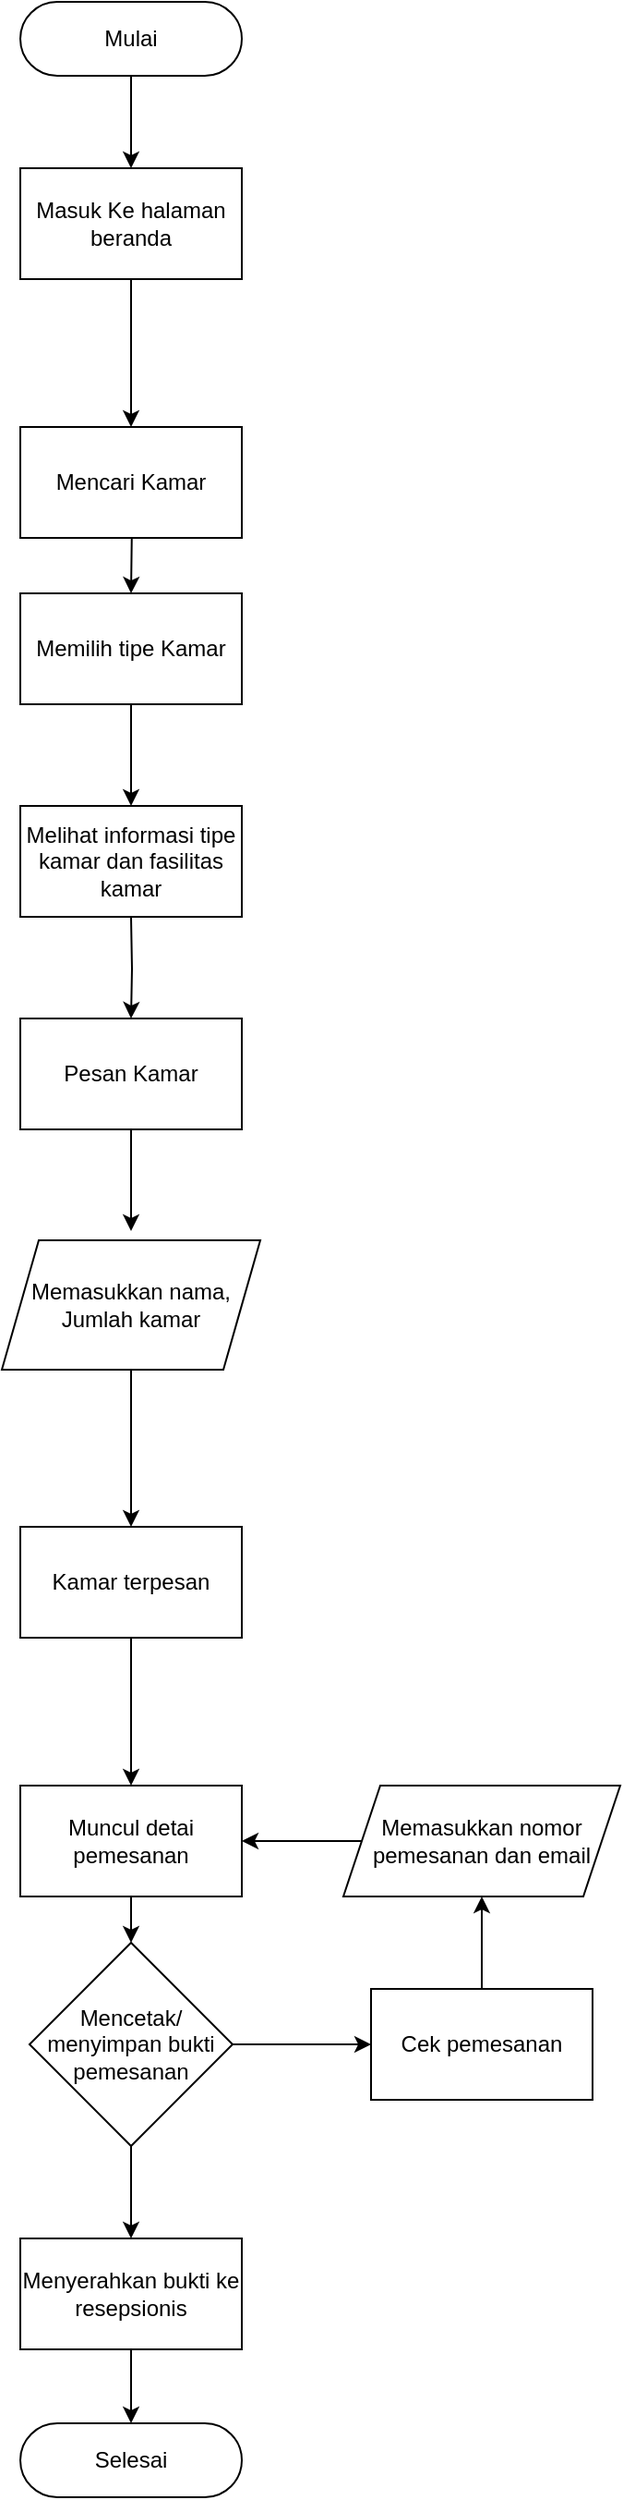 <mxfile version="20.8.5" type="github">
  <diagram id="C5RBs43oDa-KdzZeNtuy" name="Page-1">
    <mxGraphModel dx="910" dy="461" grid="1" gridSize="10" guides="1" tooltips="1" connect="1" arrows="1" fold="1" page="1" pageScale="1" pageWidth="1169" pageHeight="827" math="0" shadow="0">
      <root>
        <mxCell id="WIyWlLk6GJQsqaUBKTNV-0" />
        <mxCell id="WIyWlLk6GJQsqaUBKTNV-1" parent="WIyWlLk6GJQsqaUBKTNV-0" />
        <mxCell id="hn7cNbfDd--p1zAdIMlJ-2" value="" style="edgeStyle=orthogonalEdgeStyle;rounded=0;orthogonalLoop=1;jettySize=auto;html=1;" parent="WIyWlLk6GJQsqaUBKTNV-1" source="hn7cNbfDd--p1zAdIMlJ-0" target="hn7cNbfDd--p1zAdIMlJ-1" edge="1">
          <mxGeometry relative="1" as="geometry" />
        </mxCell>
        <mxCell id="hn7cNbfDd--p1zAdIMlJ-0" value="Mulai" style="rounded=1;whiteSpace=wrap;html=1;fontSize=12;glass=0;strokeWidth=1;shadow=0;arcSize=50;" parent="WIyWlLk6GJQsqaUBKTNV-1" vertex="1">
          <mxGeometry x="180" y="100" width="120" height="40" as="geometry" />
        </mxCell>
        <mxCell id="hn7cNbfDd--p1zAdIMlJ-4" value="" style="edgeStyle=orthogonalEdgeStyle;rounded=0;orthogonalLoop=1;jettySize=auto;html=1;" parent="WIyWlLk6GJQsqaUBKTNV-1" source="hn7cNbfDd--p1zAdIMlJ-1" target="hn7cNbfDd--p1zAdIMlJ-3" edge="1">
          <mxGeometry relative="1" as="geometry" />
        </mxCell>
        <mxCell id="hn7cNbfDd--p1zAdIMlJ-1" value="Masuk Ke halaman beranda" style="rounded=0;whiteSpace=wrap;html=1;" parent="WIyWlLk6GJQsqaUBKTNV-1" vertex="1">
          <mxGeometry x="180" y="190" width="120" height="60" as="geometry" />
        </mxCell>
        <mxCell id="hn7cNbfDd--p1zAdIMlJ-13" value="" style="edgeStyle=orthogonalEdgeStyle;rounded=0;orthogonalLoop=1;jettySize=auto;html=1;" parent="WIyWlLk6GJQsqaUBKTNV-1" target="hn7cNbfDd--p1zAdIMlJ-12" edge="1">
          <mxGeometry relative="1" as="geometry">
            <mxPoint x="240" y="340" as="sourcePoint" />
          </mxGeometry>
        </mxCell>
        <mxCell id="hn7cNbfDd--p1zAdIMlJ-3" value="Mencari Kamar" style="whiteSpace=wrap;html=1;rounded=0;" parent="WIyWlLk6GJQsqaUBKTNV-1" vertex="1">
          <mxGeometry x="180" y="330" width="120" height="60" as="geometry" />
        </mxCell>
        <mxCell id="hn7cNbfDd--p1zAdIMlJ-5" value="Melihat informasi tipe kamar dan fasilitas kamar" style="whiteSpace=wrap;html=1;rounded=0;" parent="WIyWlLk6GJQsqaUBKTNV-1" vertex="1">
          <mxGeometry x="180" y="535" width="120" height="60" as="geometry" />
        </mxCell>
        <mxCell id="hn7cNbfDd--p1zAdIMlJ-7" value="" style="edgeStyle=orthogonalEdgeStyle;rounded=0;orthogonalLoop=1;jettySize=auto;html=1;" parent="WIyWlLk6GJQsqaUBKTNV-1" target="hn7cNbfDd--p1zAdIMlJ-8" edge="1">
          <mxGeometry relative="1" as="geometry">
            <mxPoint x="240" y="595" as="sourcePoint" />
          </mxGeometry>
        </mxCell>
        <mxCell id="hn7cNbfDd--p1zAdIMlJ-10" value="" style="edgeStyle=orthogonalEdgeStyle;rounded=0;orthogonalLoop=1;jettySize=auto;html=1;" parent="WIyWlLk6GJQsqaUBKTNV-1" source="hn7cNbfDd--p1zAdIMlJ-8" edge="1">
          <mxGeometry relative="1" as="geometry">
            <mxPoint x="240" y="765" as="targetPoint" />
          </mxGeometry>
        </mxCell>
        <mxCell id="hn7cNbfDd--p1zAdIMlJ-8" value="Pesan Kamar" style="whiteSpace=wrap;html=1;rounded=0;" parent="WIyWlLk6GJQsqaUBKTNV-1" vertex="1">
          <mxGeometry x="180" y="650" width="120" height="60" as="geometry" />
        </mxCell>
        <mxCell id="hn7cNbfDd--p1zAdIMlJ-16" value="" style="edgeStyle=orthogonalEdgeStyle;rounded=0;orthogonalLoop=1;jettySize=auto;html=1;" parent="WIyWlLk6GJQsqaUBKTNV-1" source="hn7cNbfDd--p1zAdIMlJ-11" target="hn7cNbfDd--p1zAdIMlJ-15" edge="1">
          <mxGeometry relative="1" as="geometry" />
        </mxCell>
        <mxCell id="hn7cNbfDd--p1zAdIMlJ-11" value="Memasukkan nama, Jumlah kamar" style="shape=parallelogram;perimeter=parallelogramPerimeter;whiteSpace=wrap;html=1;fixedSize=1;" parent="WIyWlLk6GJQsqaUBKTNV-1" vertex="1">
          <mxGeometry x="170" y="770" width="140" height="70" as="geometry" />
        </mxCell>
        <mxCell id="hn7cNbfDd--p1zAdIMlJ-14" value="" style="edgeStyle=orthogonalEdgeStyle;rounded=0;orthogonalLoop=1;jettySize=auto;html=1;" parent="WIyWlLk6GJQsqaUBKTNV-1" source="hn7cNbfDd--p1zAdIMlJ-12" target="hn7cNbfDd--p1zAdIMlJ-5" edge="1">
          <mxGeometry relative="1" as="geometry" />
        </mxCell>
        <mxCell id="hn7cNbfDd--p1zAdIMlJ-12" value="Memilih tipe Kamar" style="whiteSpace=wrap;html=1;rounded=0;" parent="WIyWlLk6GJQsqaUBKTNV-1" vertex="1">
          <mxGeometry x="180" y="420" width="120" height="60" as="geometry" />
        </mxCell>
        <mxCell id="hn7cNbfDd--p1zAdIMlJ-18" value="" style="edgeStyle=orthogonalEdgeStyle;rounded=0;orthogonalLoop=1;jettySize=auto;html=1;" parent="WIyWlLk6GJQsqaUBKTNV-1" source="hn7cNbfDd--p1zAdIMlJ-15" target="hn7cNbfDd--p1zAdIMlJ-17" edge="1">
          <mxGeometry relative="1" as="geometry" />
        </mxCell>
        <mxCell id="hn7cNbfDd--p1zAdIMlJ-15" value="Kamar terpesan" style="whiteSpace=wrap;html=1;" parent="WIyWlLk6GJQsqaUBKTNV-1" vertex="1">
          <mxGeometry x="180" y="925" width="120" height="60" as="geometry" />
        </mxCell>
        <mxCell id="hn7cNbfDd--p1zAdIMlJ-20" value="" style="edgeStyle=orthogonalEdgeStyle;rounded=0;orthogonalLoop=1;jettySize=auto;html=1;" parent="WIyWlLk6GJQsqaUBKTNV-1" source="hn7cNbfDd--p1zAdIMlJ-17" target="hn7cNbfDd--p1zAdIMlJ-19" edge="1">
          <mxGeometry relative="1" as="geometry" />
        </mxCell>
        <mxCell id="hn7cNbfDd--p1zAdIMlJ-17" value="Muncul detai pemesanan" style="whiteSpace=wrap;html=1;" parent="WIyWlLk6GJQsqaUBKTNV-1" vertex="1">
          <mxGeometry x="180" y="1065" width="120" height="60" as="geometry" />
        </mxCell>
        <mxCell id="hn7cNbfDd--p1zAdIMlJ-22" value="" style="edgeStyle=orthogonalEdgeStyle;rounded=0;orthogonalLoop=1;jettySize=auto;html=1;" parent="WIyWlLk6GJQsqaUBKTNV-1" source="hn7cNbfDd--p1zAdIMlJ-19" target="hn7cNbfDd--p1zAdIMlJ-21" edge="1">
          <mxGeometry relative="1" as="geometry" />
        </mxCell>
        <mxCell id="hn7cNbfDd--p1zAdIMlJ-27" value="" style="edgeStyle=orthogonalEdgeStyle;rounded=0;orthogonalLoop=1;jettySize=auto;html=1;" parent="WIyWlLk6GJQsqaUBKTNV-1" source="hn7cNbfDd--p1zAdIMlJ-19" target="hn7cNbfDd--p1zAdIMlJ-26" edge="1">
          <mxGeometry relative="1" as="geometry" />
        </mxCell>
        <mxCell id="hn7cNbfDd--p1zAdIMlJ-19" value="Mencetak/ menyimpan bukti pemesanan" style="rhombus;whiteSpace=wrap;html=1;" parent="WIyWlLk6GJQsqaUBKTNV-1" vertex="1">
          <mxGeometry x="185" y="1150" width="110" height="110" as="geometry" />
        </mxCell>
        <mxCell id="hn7cNbfDd--p1zAdIMlJ-24" value="" style="edgeStyle=orthogonalEdgeStyle;rounded=0;orthogonalLoop=1;jettySize=auto;html=1;" parent="WIyWlLk6GJQsqaUBKTNV-1" source="hn7cNbfDd--p1zAdIMlJ-21" target="hn7cNbfDd--p1zAdIMlJ-23" edge="1">
          <mxGeometry relative="1" as="geometry" />
        </mxCell>
        <mxCell id="hn7cNbfDd--p1zAdIMlJ-21" value="Cek pemesanan" style="whiteSpace=wrap;html=1;" parent="WIyWlLk6GJQsqaUBKTNV-1" vertex="1">
          <mxGeometry x="370" y="1175" width="120" height="60" as="geometry" />
        </mxCell>
        <mxCell id="hn7cNbfDd--p1zAdIMlJ-25" value="" style="edgeStyle=orthogonalEdgeStyle;rounded=0;orthogonalLoop=1;jettySize=auto;html=1;" parent="WIyWlLk6GJQsqaUBKTNV-1" source="hn7cNbfDd--p1zAdIMlJ-23" target="hn7cNbfDd--p1zAdIMlJ-17" edge="1">
          <mxGeometry relative="1" as="geometry" />
        </mxCell>
        <mxCell id="hn7cNbfDd--p1zAdIMlJ-23" value="Memasukkan nomor pemesanan dan email" style="shape=parallelogram;perimeter=parallelogramPerimeter;whiteSpace=wrap;html=1;fixedSize=1;" parent="WIyWlLk6GJQsqaUBKTNV-1" vertex="1">
          <mxGeometry x="355" y="1065" width="150" height="60" as="geometry" />
        </mxCell>
        <mxCell id="hn7cNbfDd--p1zAdIMlJ-29" value="" style="edgeStyle=orthogonalEdgeStyle;rounded=0;orthogonalLoop=1;jettySize=auto;html=1;" parent="WIyWlLk6GJQsqaUBKTNV-1" source="hn7cNbfDd--p1zAdIMlJ-26" target="hn7cNbfDd--p1zAdIMlJ-28" edge="1">
          <mxGeometry relative="1" as="geometry" />
        </mxCell>
        <mxCell id="hn7cNbfDd--p1zAdIMlJ-26" value="Menyerahkan bukti ke resepsionis" style="whiteSpace=wrap;html=1;" parent="WIyWlLk6GJQsqaUBKTNV-1" vertex="1">
          <mxGeometry x="180" y="1310" width="120" height="60" as="geometry" />
        </mxCell>
        <mxCell id="hn7cNbfDd--p1zAdIMlJ-28" value="Selesai" style="rounded=1;whiteSpace=wrap;html=1;fontSize=12;glass=0;strokeWidth=1;shadow=0;arcSize=50;" parent="WIyWlLk6GJQsqaUBKTNV-1" vertex="1">
          <mxGeometry x="180" y="1410" width="120" height="40" as="geometry" />
        </mxCell>
      </root>
    </mxGraphModel>
  </diagram>
</mxfile>
